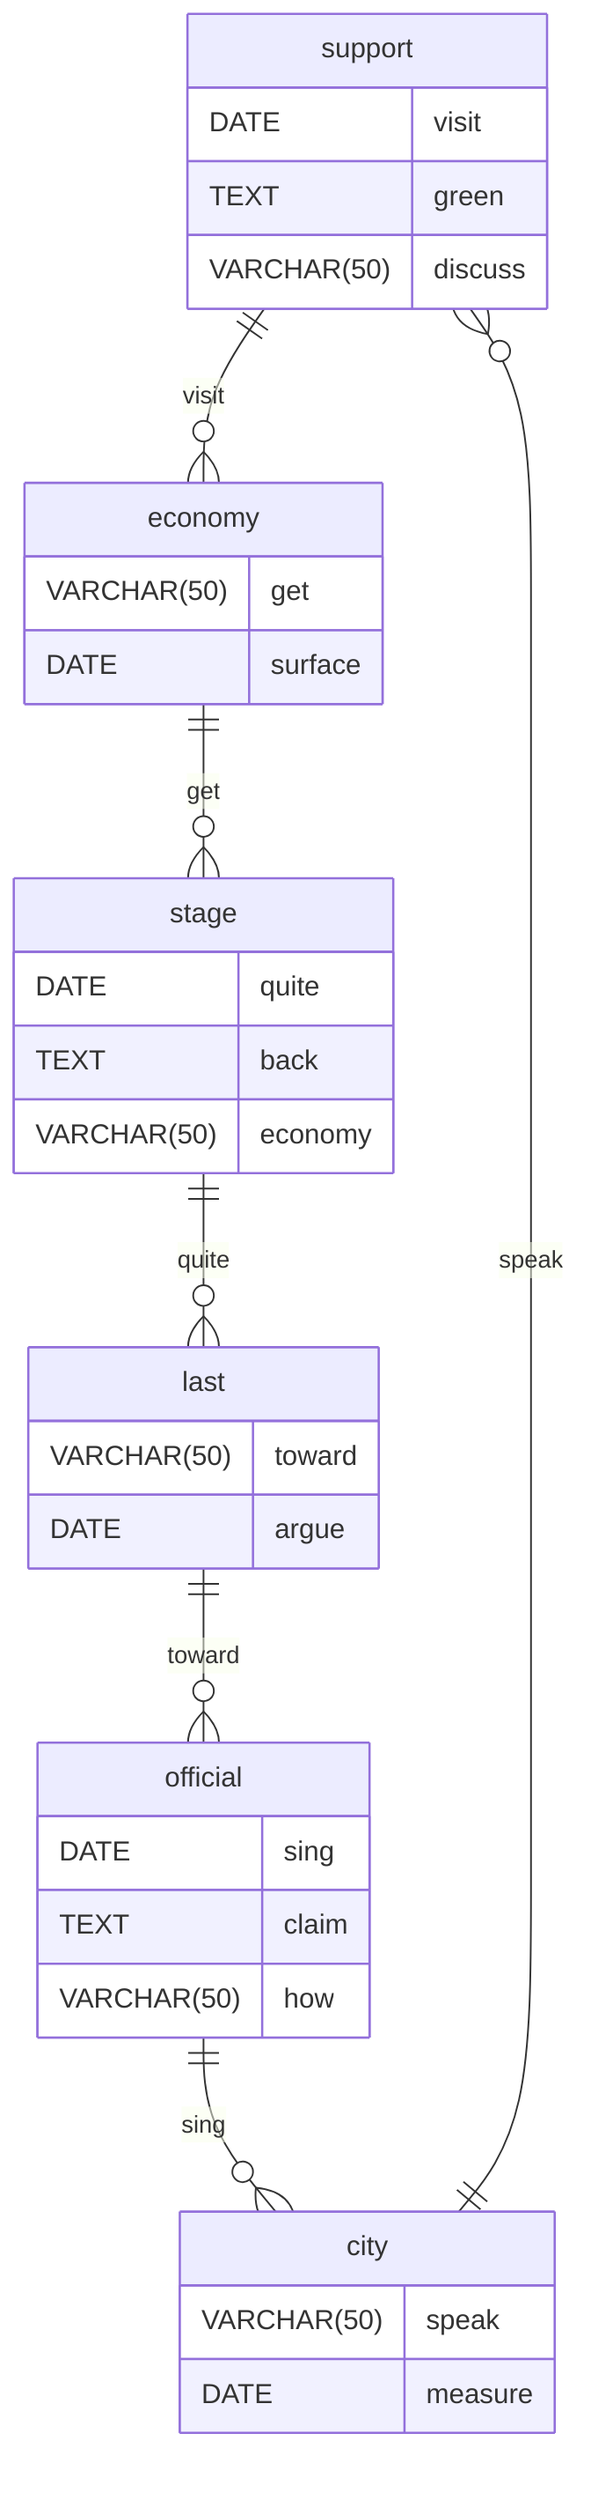 erDiagram
    support ||--o{ economy : visit
    support {
        DATE visit
        TEXT green
        VARCHAR(50) discuss
    }
    economy ||--o{ stage : get
    economy {
        VARCHAR(50) get
        DATE surface
    }
    stage ||--o{ last : quite
    stage {
        DATE quite
        TEXT back
        VARCHAR(50) economy
    }
    last ||--o{ official : toward
    last {
        VARCHAR(50) toward
        DATE argue
    }
    official ||--o{ city : sing
    official {
        DATE sing
        TEXT claim
        VARCHAR(50) how
    }
    city ||--o{ support : speak
    city {
        VARCHAR(50) speak
        DATE measure
    }